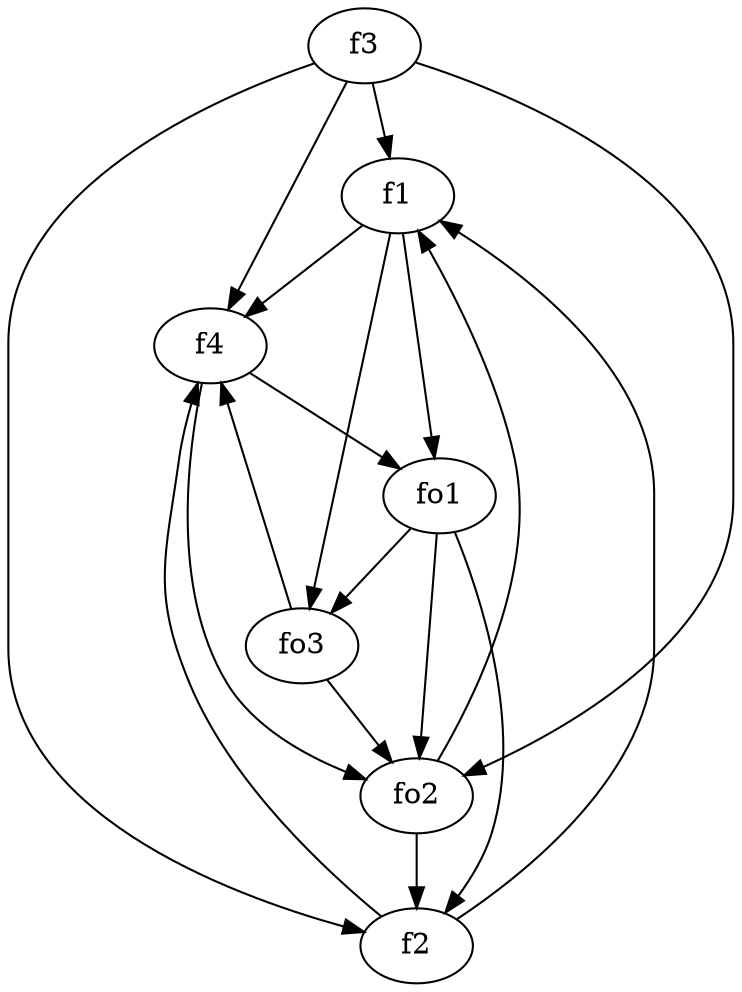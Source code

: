 strict digraph  {
f1;
f2;
f3;
f4;
fo1;
fo2;
fo3;
f1 -> fo1  [weight=2];
f1 -> f4  [weight=2];
f1 -> fo3  [weight=2];
f2 -> f1  [weight=2];
f2 -> f4  [weight=2];
f3 -> f4  [weight=2];
f3 -> f1  [weight=2];
f3 -> f2  [weight=2];
f3 -> fo2  [weight=2];
f4 -> fo2  [weight=2];
f4 -> fo1  [weight=2];
fo1 -> fo2  [weight=2];
fo1 -> f2  [weight=2];
fo1 -> fo3  [weight=2];
fo2 -> f2  [weight=2];
fo2 -> f1  [weight=2];
fo3 -> f4  [weight=2];
fo3 -> fo2  [weight=2];
}
